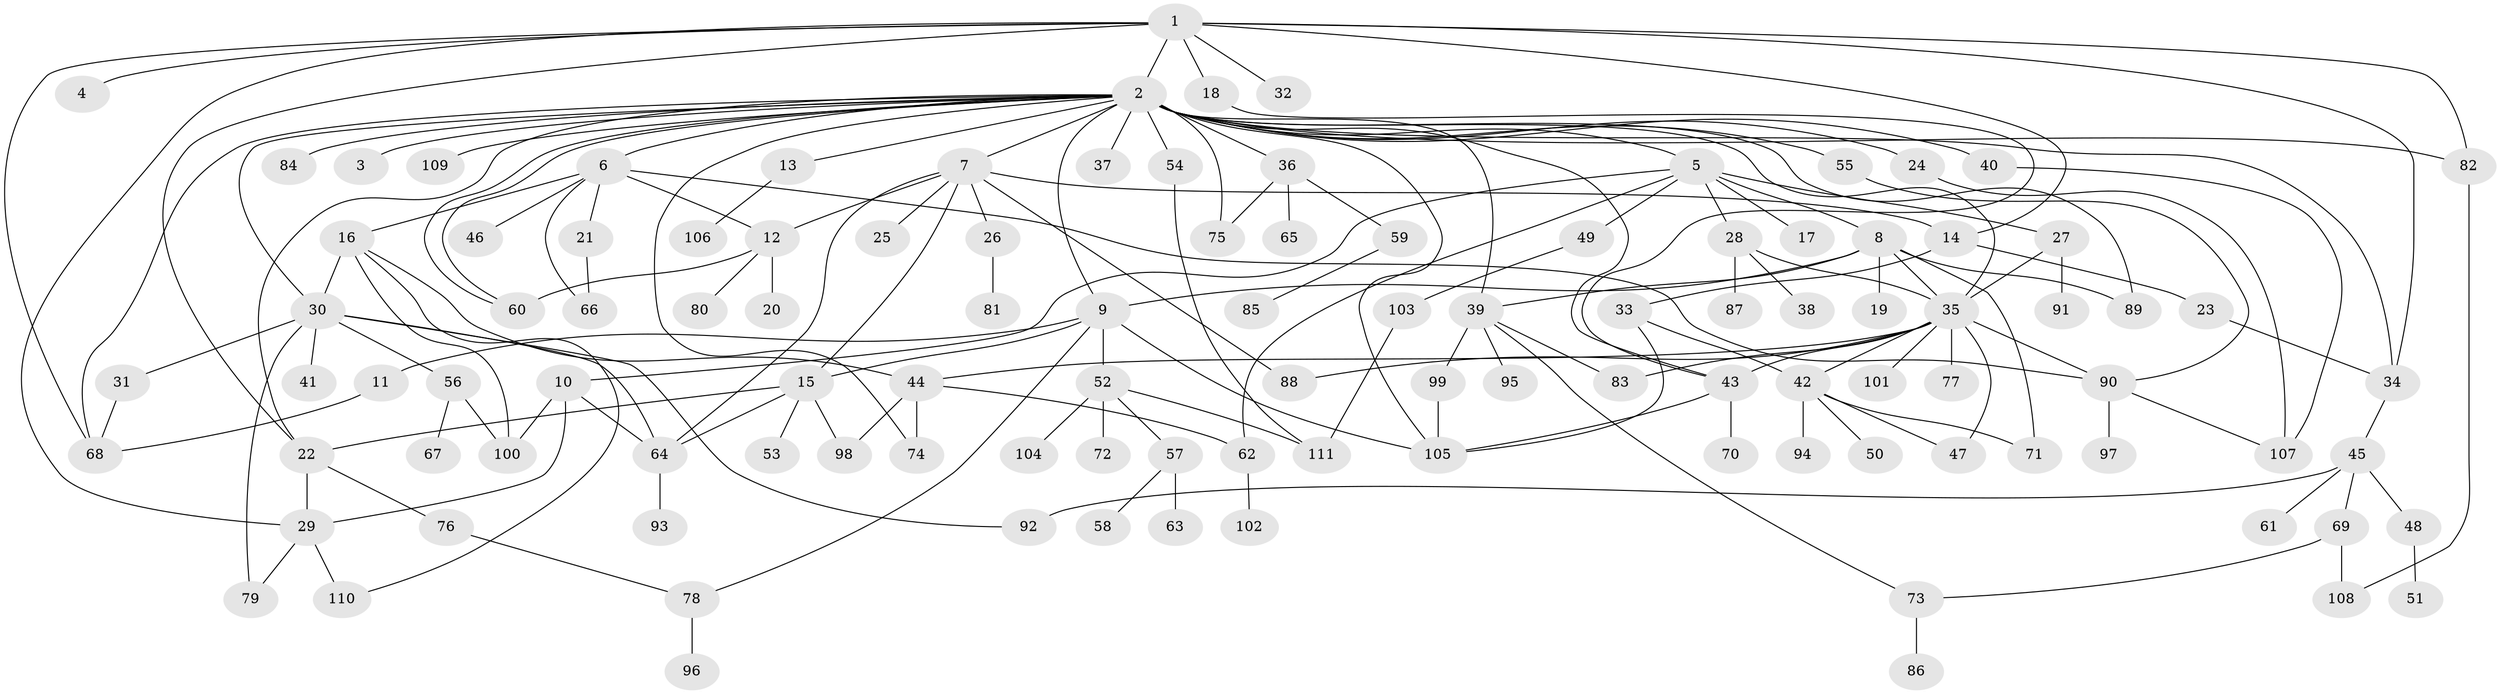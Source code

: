 // coarse degree distribution, {8: 0.012658227848101266, 31: 0.012658227848101266, 1: 0.3670886075949367, 7: 0.06329113924050633, 6: 0.0759493670886076, 4: 0.0759493670886076, 5: 0.06329113924050633, 2: 0.21518987341772153, 3: 0.08860759493670886, 9: 0.012658227848101266, 12: 0.012658227848101266}
// Generated by graph-tools (version 1.1) at 2025/23/03/03/25 07:23:50]
// undirected, 111 vertices, 166 edges
graph export_dot {
graph [start="1"]
  node [color=gray90,style=filled];
  1;
  2;
  3;
  4;
  5;
  6;
  7;
  8;
  9;
  10;
  11;
  12;
  13;
  14;
  15;
  16;
  17;
  18;
  19;
  20;
  21;
  22;
  23;
  24;
  25;
  26;
  27;
  28;
  29;
  30;
  31;
  32;
  33;
  34;
  35;
  36;
  37;
  38;
  39;
  40;
  41;
  42;
  43;
  44;
  45;
  46;
  47;
  48;
  49;
  50;
  51;
  52;
  53;
  54;
  55;
  56;
  57;
  58;
  59;
  60;
  61;
  62;
  63;
  64;
  65;
  66;
  67;
  68;
  69;
  70;
  71;
  72;
  73;
  74;
  75;
  76;
  77;
  78;
  79;
  80;
  81;
  82;
  83;
  84;
  85;
  86;
  87;
  88;
  89;
  90;
  91;
  92;
  93;
  94;
  95;
  96;
  97;
  98;
  99;
  100;
  101;
  102;
  103;
  104;
  105;
  106;
  107;
  108;
  109;
  110;
  111;
  1 -- 2;
  1 -- 4;
  1 -- 14;
  1 -- 18;
  1 -- 22;
  1 -- 29;
  1 -- 32;
  1 -- 34;
  1 -- 68;
  1 -- 82;
  2 -- 3;
  2 -- 5;
  2 -- 6;
  2 -- 7;
  2 -- 9;
  2 -- 13;
  2 -- 22;
  2 -- 24;
  2 -- 30;
  2 -- 34;
  2 -- 35;
  2 -- 36;
  2 -- 37;
  2 -- 39;
  2 -- 40;
  2 -- 43;
  2 -- 54;
  2 -- 55;
  2 -- 60;
  2 -- 60;
  2 -- 68;
  2 -- 74;
  2 -- 75;
  2 -- 82;
  2 -- 84;
  2 -- 89;
  2 -- 105;
  2 -- 109;
  5 -- 8;
  5 -- 10;
  5 -- 17;
  5 -- 27;
  5 -- 28;
  5 -- 49;
  5 -- 62;
  6 -- 12;
  6 -- 16;
  6 -- 21;
  6 -- 46;
  6 -- 66;
  6 -- 90;
  7 -- 12;
  7 -- 14;
  7 -- 15;
  7 -- 25;
  7 -- 26;
  7 -- 64;
  7 -- 88;
  8 -- 9;
  8 -- 19;
  8 -- 35;
  8 -- 39;
  8 -- 71;
  8 -- 89;
  9 -- 11;
  9 -- 15;
  9 -- 52;
  9 -- 78;
  9 -- 105;
  10 -- 29;
  10 -- 64;
  10 -- 100;
  11 -- 68;
  12 -- 20;
  12 -- 60;
  12 -- 80;
  13 -- 106;
  14 -- 23;
  14 -- 33;
  15 -- 22;
  15 -- 53;
  15 -- 64;
  15 -- 98;
  16 -- 30;
  16 -- 44;
  16 -- 100;
  16 -- 110;
  18 -- 43;
  21 -- 66;
  22 -- 29;
  22 -- 76;
  23 -- 34;
  24 -- 107;
  26 -- 81;
  27 -- 35;
  27 -- 91;
  28 -- 35;
  28 -- 38;
  28 -- 87;
  29 -- 79;
  29 -- 110;
  30 -- 31;
  30 -- 41;
  30 -- 56;
  30 -- 64;
  30 -- 79;
  30 -- 92;
  31 -- 68;
  33 -- 42;
  33 -- 105;
  34 -- 45;
  35 -- 42;
  35 -- 43;
  35 -- 44;
  35 -- 47;
  35 -- 77;
  35 -- 83;
  35 -- 88;
  35 -- 90;
  35 -- 101;
  36 -- 59;
  36 -- 65;
  36 -- 75;
  39 -- 73;
  39 -- 83;
  39 -- 95;
  39 -- 99;
  40 -- 107;
  42 -- 47;
  42 -- 50;
  42 -- 71;
  42 -- 94;
  43 -- 70;
  43 -- 105;
  44 -- 62;
  44 -- 74;
  44 -- 98;
  45 -- 48;
  45 -- 61;
  45 -- 69;
  45 -- 92;
  48 -- 51;
  49 -- 103;
  52 -- 57;
  52 -- 72;
  52 -- 104;
  52 -- 111;
  54 -- 111;
  55 -- 90;
  56 -- 67;
  56 -- 100;
  57 -- 58;
  57 -- 63;
  59 -- 85;
  62 -- 102;
  64 -- 93;
  69 -- 73;
  69 -- 108;
  73 -- 86;
  76 -- 78;
  78 -- 96;
  82 -- 108;
  90 -- 97;
  90 -- 107;
  99 -- 105;
  103 -- 111;
}
